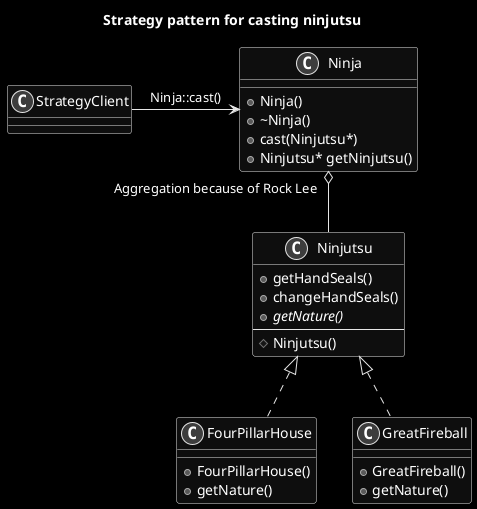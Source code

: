 @startuml NinjutsuStrategy

skinparam Monochrome reverse

title Strategy pattern for casting ninjutsu

class FourPillarHouse
{
  + FourPillarHouse()
  + getNature()
}

class GreatFireball
{
  + GreatFireball()
  + getNature()
}

class Ninja
{
  + Ninja()
  + ~Ninja()
  + cast(Ninjutsu*)
  + Ninjutsu* getNinjutsu()
}

class Ninjutsu
{
  + getHandSeals()
  + changeHandSeals()
  + {abstract} getNature()
  --
  # Ninjutsu()
}

StrategyClient -> Ninja : Ninja::cast()
Ninja  "Aggregation because of Rock Lee" o-- Ninjutsu
class FourPillarHouse implements Ninjutsu
class GreatFireball implements Ninjutsu

@enduml

